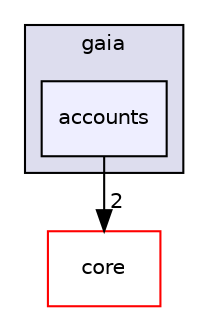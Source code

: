 digraph G {
  compound=true
  node [ fontsize="10", fontname="Helvetica"];
  edge [ labelfontsize="10", labelfontname="Helvetica"];
  subgraph clusterdir_1456e22c17612b474594c42fce5c0653 {
    graph [ bgcolor="#ddddee", pencolor="black", label="gaia" fontname="Helvetica", fontsize="10", URL="dir_1456e22c17612b474594c42fce5c0653.html"]
  dir_0371670124962d077bda0ee6eb96970c [shape=box, label="accounts", style="filled", fillcolor="#eeeeff", pencolor="black", URL="dir_0371670124962d077bda0ee6eb96970c.html"];
  }
  dir_18e718a92f1e56f596f9b4a710826a5a [shape=box label="core" fillcolor="white" style="filled" color="red" URL="dir_18e718a92f1e56f596f9b4a710826a5a.html"];
  dir_0371670124962d077bda0ee6eb96970c->dir_18e718a92f1e56f596f9b4a710826a5a [headlabel="2", labeldistance=1.5 headhref="dir_000002_000019.html"];
}
